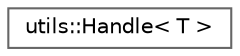 digraph "Graphical Class Hierarchy"
{
 // LATEX_PDF_SIZE
  bgcolor="transparent";
  edge [fontname=Helvetica,fontsize=10,labelfontname=Helvetica,labelfontsize=10];
  node [fontname=Helvetica,fontsize=10,shape=box,height=0.2,width=0.4];
  rankdir="LR";
  Node0 [id="Node000000",label="utils::Handle\< T \>",height=0.2,width=0.4,color="grey40", fillcolor="white", style="filled",URL="$classutils_1_1_handle.html",tooltip="Generic handle for resource identification and validation."];
}
